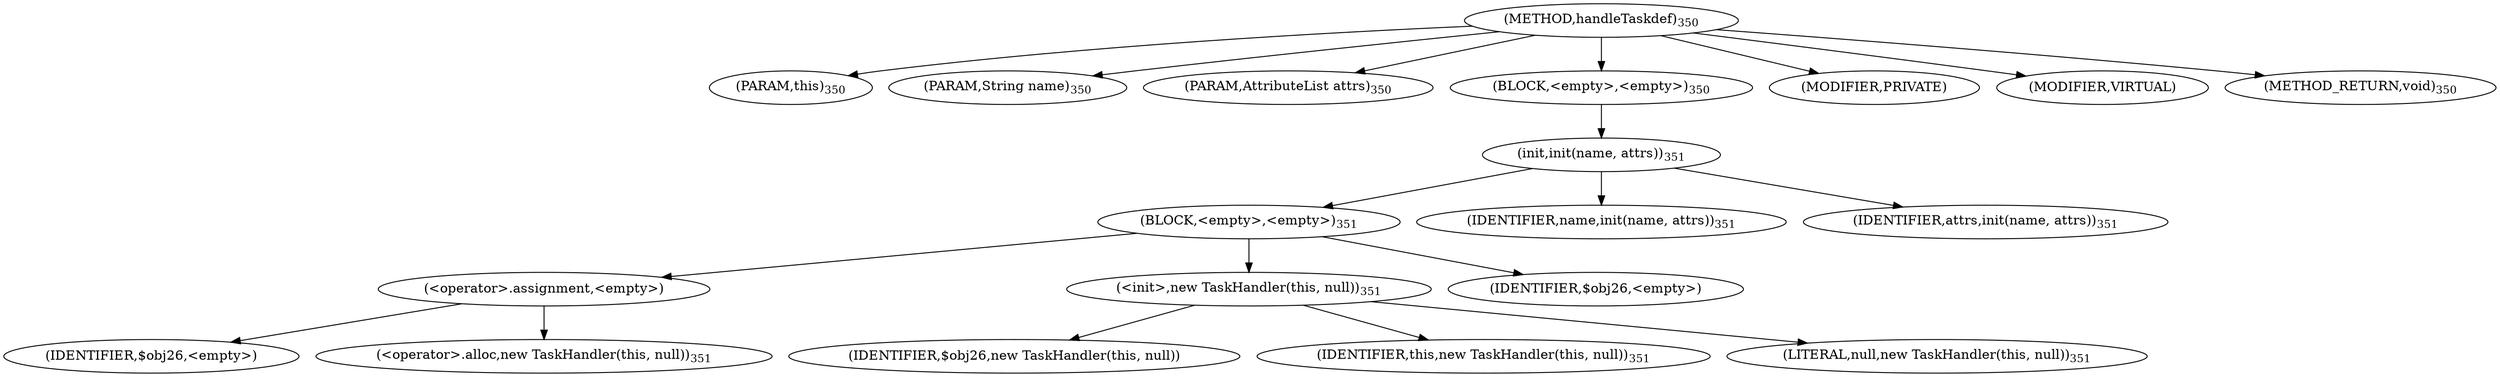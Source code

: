 digraph "handleTaskdef" {  
"1043" [label = <(METHOD,handleTaskdef)<SUB>350</SUB>> ]
"45" [label = <(PARAM,this)<SUB>350</SUB>> ]
"1044" [label = <(PARAM,String name)<SUB>350</SUB>> ]
"1045" [label = <(PARAM,AttributeList attrs)<SUB>350</SUB>> ]
"1046" [label = <(BLOCK,&lt;empty&gt;,&lt;empty&gt;)<SUB>350</SUB>> ]
"1047" [label = <(init,init(name, attrs))<SUB>351</SUB>> ]
"1048" [label = <(BLOCK,&lt;empty&gt;,&lt;empty&gt;)<SUB>351</SUB>> ]
"1049" [label = <(&lt;operator&gt;.assignment,&lt;empty&gt;)> ]
"1050" [label = <(IDENTIFIER,$obj26,&lt;empty&gt;)> ]
"1051" [label = <(&lt;operator&gt;.alloc,new TaskHandler(this, null))<SUB>351</SUB>> ]
"1052" [label = <(&lt;init&gt;,new TaskHandler(this, null))<SUB>351</SUB>> ]
"1053" [label = <(IDENTIFIER,$obj26,new TaskHandler(this, null))> ]
"44" [label = <(IDENTIFIER,this,new TaskHandler(this, null))<SUB>351</SUB>> ]
"1054" [label = <(LITERAL,null,new TaskHandler(this, null))<SUB>351</SUB>> ]
"1055" [label = <(IDENTIFIER,$obj26,&lt;empty&gt;)> ]
"1056" [label = <(IDENTIFIER,name,init(name, attrs))<SUB>351</SUB>> ]
"1057" [label = <(IDENTIFIER,attrs,init(name, attrs))<SUB>351</SUB>> ]
"1058" [label = <(MODIFIER,PRIVATE)> ]
"1059" [label = <(MODIFIER,VIRTUAL)> ]
"1060" [label = <(METHOD_RETURN,void)<SUB>350</SUB>> ]
  "1043" -> "45" 
  "1043" -> "1044" 
  "1043" -> "1045" 
  "1043" -> "1046" 
  "1043" -> "1058" 
  "1043" -> "1059" 
  "1043" -> "1060" 
  "1046" -> "1047" 
  "1047" -> "1048" 
  "1047" -> "1056" 
  "1047" -> "1057" 
  "1048" -> "1049" 
  "1048" -> "1052" 
  "1048" -> "1055" 
  "1049" -> "1050" 
  "1049" -> "1051" 
  "1052" -> "1053" 
  "1052" -> "44" 
  "1052" -> "1054" 
}
